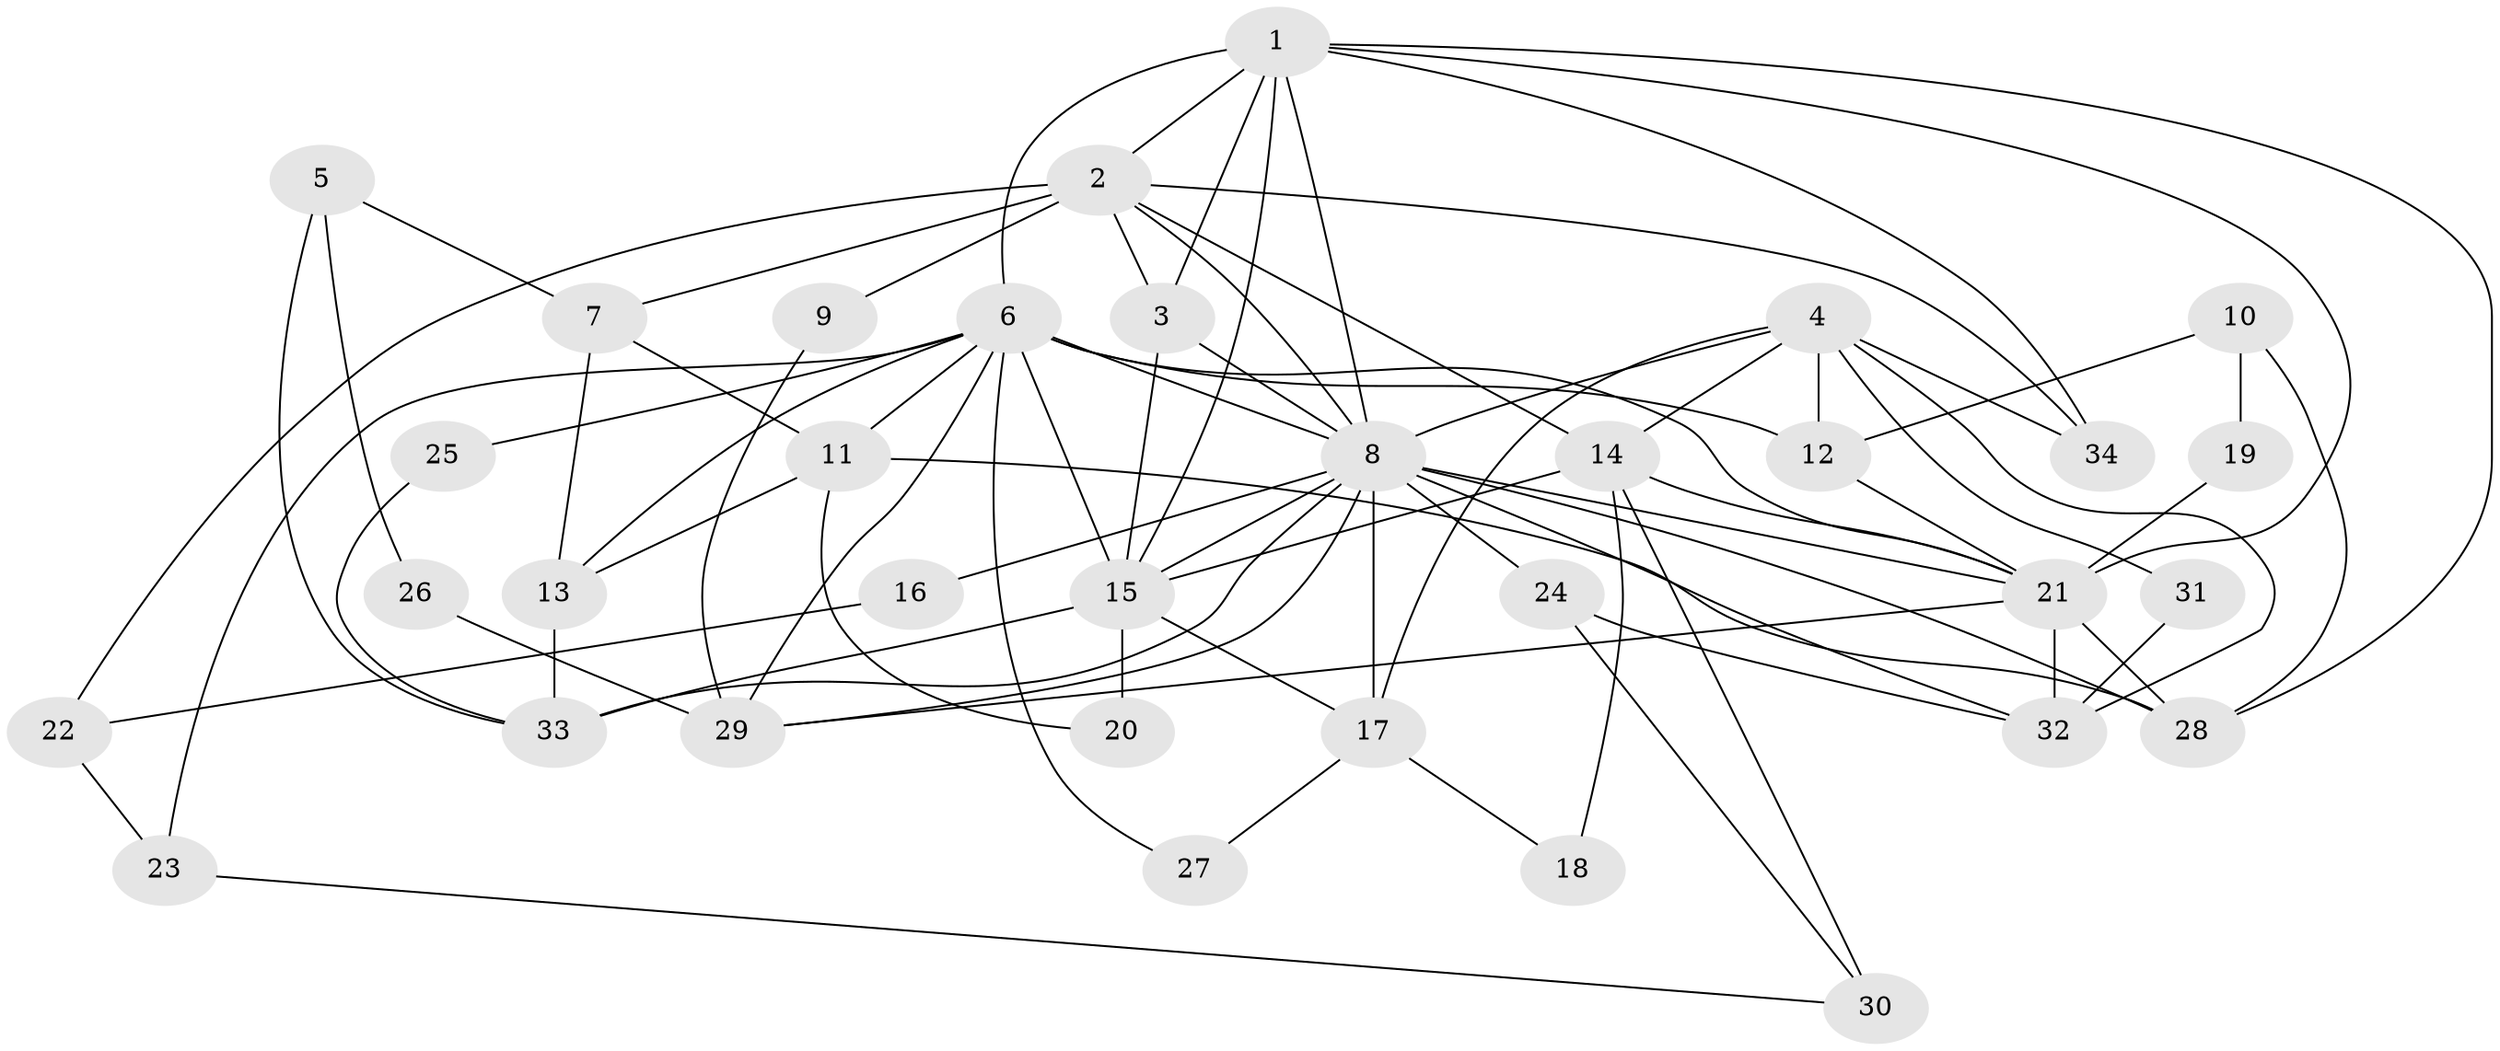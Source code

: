 // original degree distribution, {4: 0.32142857142857145, 3: 0.19642857142857142, 7: 0.07142857142857142, 5: 0.19642857142857142, 2: 0.16071428571428573, 6: 0.05357142857142857}
// Generated by graph-tools (version 1.1) at 2025/51/03/04/25 22:51:11]
// undirected, 34 vertices, 78 edges
graph export_dot {
  node [color=gray90,style=filled];
  1;
  2;
  3;
  4;
  5;
  6;
  7;
  8;
  9;
  10;
  11;
  12;
  13;
  14;
  15;
  16;
  17;
  18;
  19;
  20;
  21;
  22;
  23;
  24;
  25;
  26;
  27;
  28;
  29;
  30;
  31;
  32;
  33;
  34;
  1 -- 2 [weight=1.0];
  1 -- 3 [weight=1.0];
  1 -- 6 [weight=2.0];
  1 -- 8 [weight=2.0];
  1 -- 15 [weight=2.0];
  1 -- 21 [weight=1.0];
  1 -- 28 [weight=1.0];
  1 -- 34 [weight=1.0];
  2 -- 3 [weight=1.0];
  2 -- 7 [weight=1.0];
  2 -- 8 [weight=1.0];
  2 -- 9 [weight=1.0];
  2 -- 14 [weight=1.0];
  2 -- 22 [weight=1.0];
  2 -- 34 [weight=2.0];
  3 -- 8 [weight=1.0];
  3 -- 15 [weight=1.0];
  4 -- 8 [weight=1.0];
  4 -- 12 [weight=1.0];
  4 -- 14 [weight=1.0];
  4 -- 17 [weight=1.0];
  4 -- 31 [weight=1.0];
  4 -- 32 [weight=1.0];
  4 -- 34 [weight=1.0];
  5 -- 7 [weight=1.0];
  5 -- 26 [weight=1.0];
  5 -- 33 [weight=1.0];
  6 -- 8 [weight=2.0];
  6 -- 11 [weight=1.0];
  6 -- 12 [weight=1.0];
  6 -- 13 [weight=1.0];
  6 -- 15 [weight=2.0];
  6 -- 21 [weight=1.0];
  6 -- 23 [weight=1.0];
  6 -- 25 [weight=1.0];
  6 -- 27 [weight=1.0];
  6 -- 29 [weight=1.0];
  7 -- 11 [weight=1.0];
  7 -- 13 [weight=1.0];
  8 -- 15 [weight=2.0];
  8 -- 16 [weight=1.0];
  8 -- 17 [weight=1.0];
  8 -- 21 [weight=2.0];
  8 -- 24 [weight=1.0];
  8 -- 28 [weight=1.0];
  8 -- 29 [weight=1.0];
  8 -- 32 [weight=1.0];
  8 -- 33 [weight=1.0];
  9 -- 29 [weight=1.0];
  10 -- 12 [weight=1.0];
  10 -- 19 [weight=1.0];
  10 -- 28 [weight=1.0];
  11 -- 13 [weight=1.0];
  11 -- 20 [weight=1.0];
  11 -- 28 [weight=1.0];
  12 -- 21 [weight=1.0];
  13 -- 33 [weight=1.0];
  14 -- 15 [weight=1.0];
  14 -- 18 [weight=1.0];
  14 -- 21 [weight=1.0];
  14 -- 30 [weight=1.0];
  15 -- 17 [weight=1.0];
  15 -- 20 [weight=1.0];
  15 -- 33 [weight=1.0];
  16 -- 22 [weight=1.0];
  17 -- 18 [weight=1.0];
  17 -- 27 [weight=1.0];
  19 -- 21 [weight=1.0];
  21 -- 28 [weight=1.0];
  21 -- 29 [weight=1.0];
  21 -- 32 [weight=1.0];
  22 -- 23 [weight=1.0];
  23 -- 30 [weight=1.0];
  24 -- 30 [weight=1.0];
  24 -- 32 [weight=1.0];
  25 -- 33 [weight=1.0];
  26 -- 29 [weight=1.0];
  31 -- 32 [weight=1.0];
}

